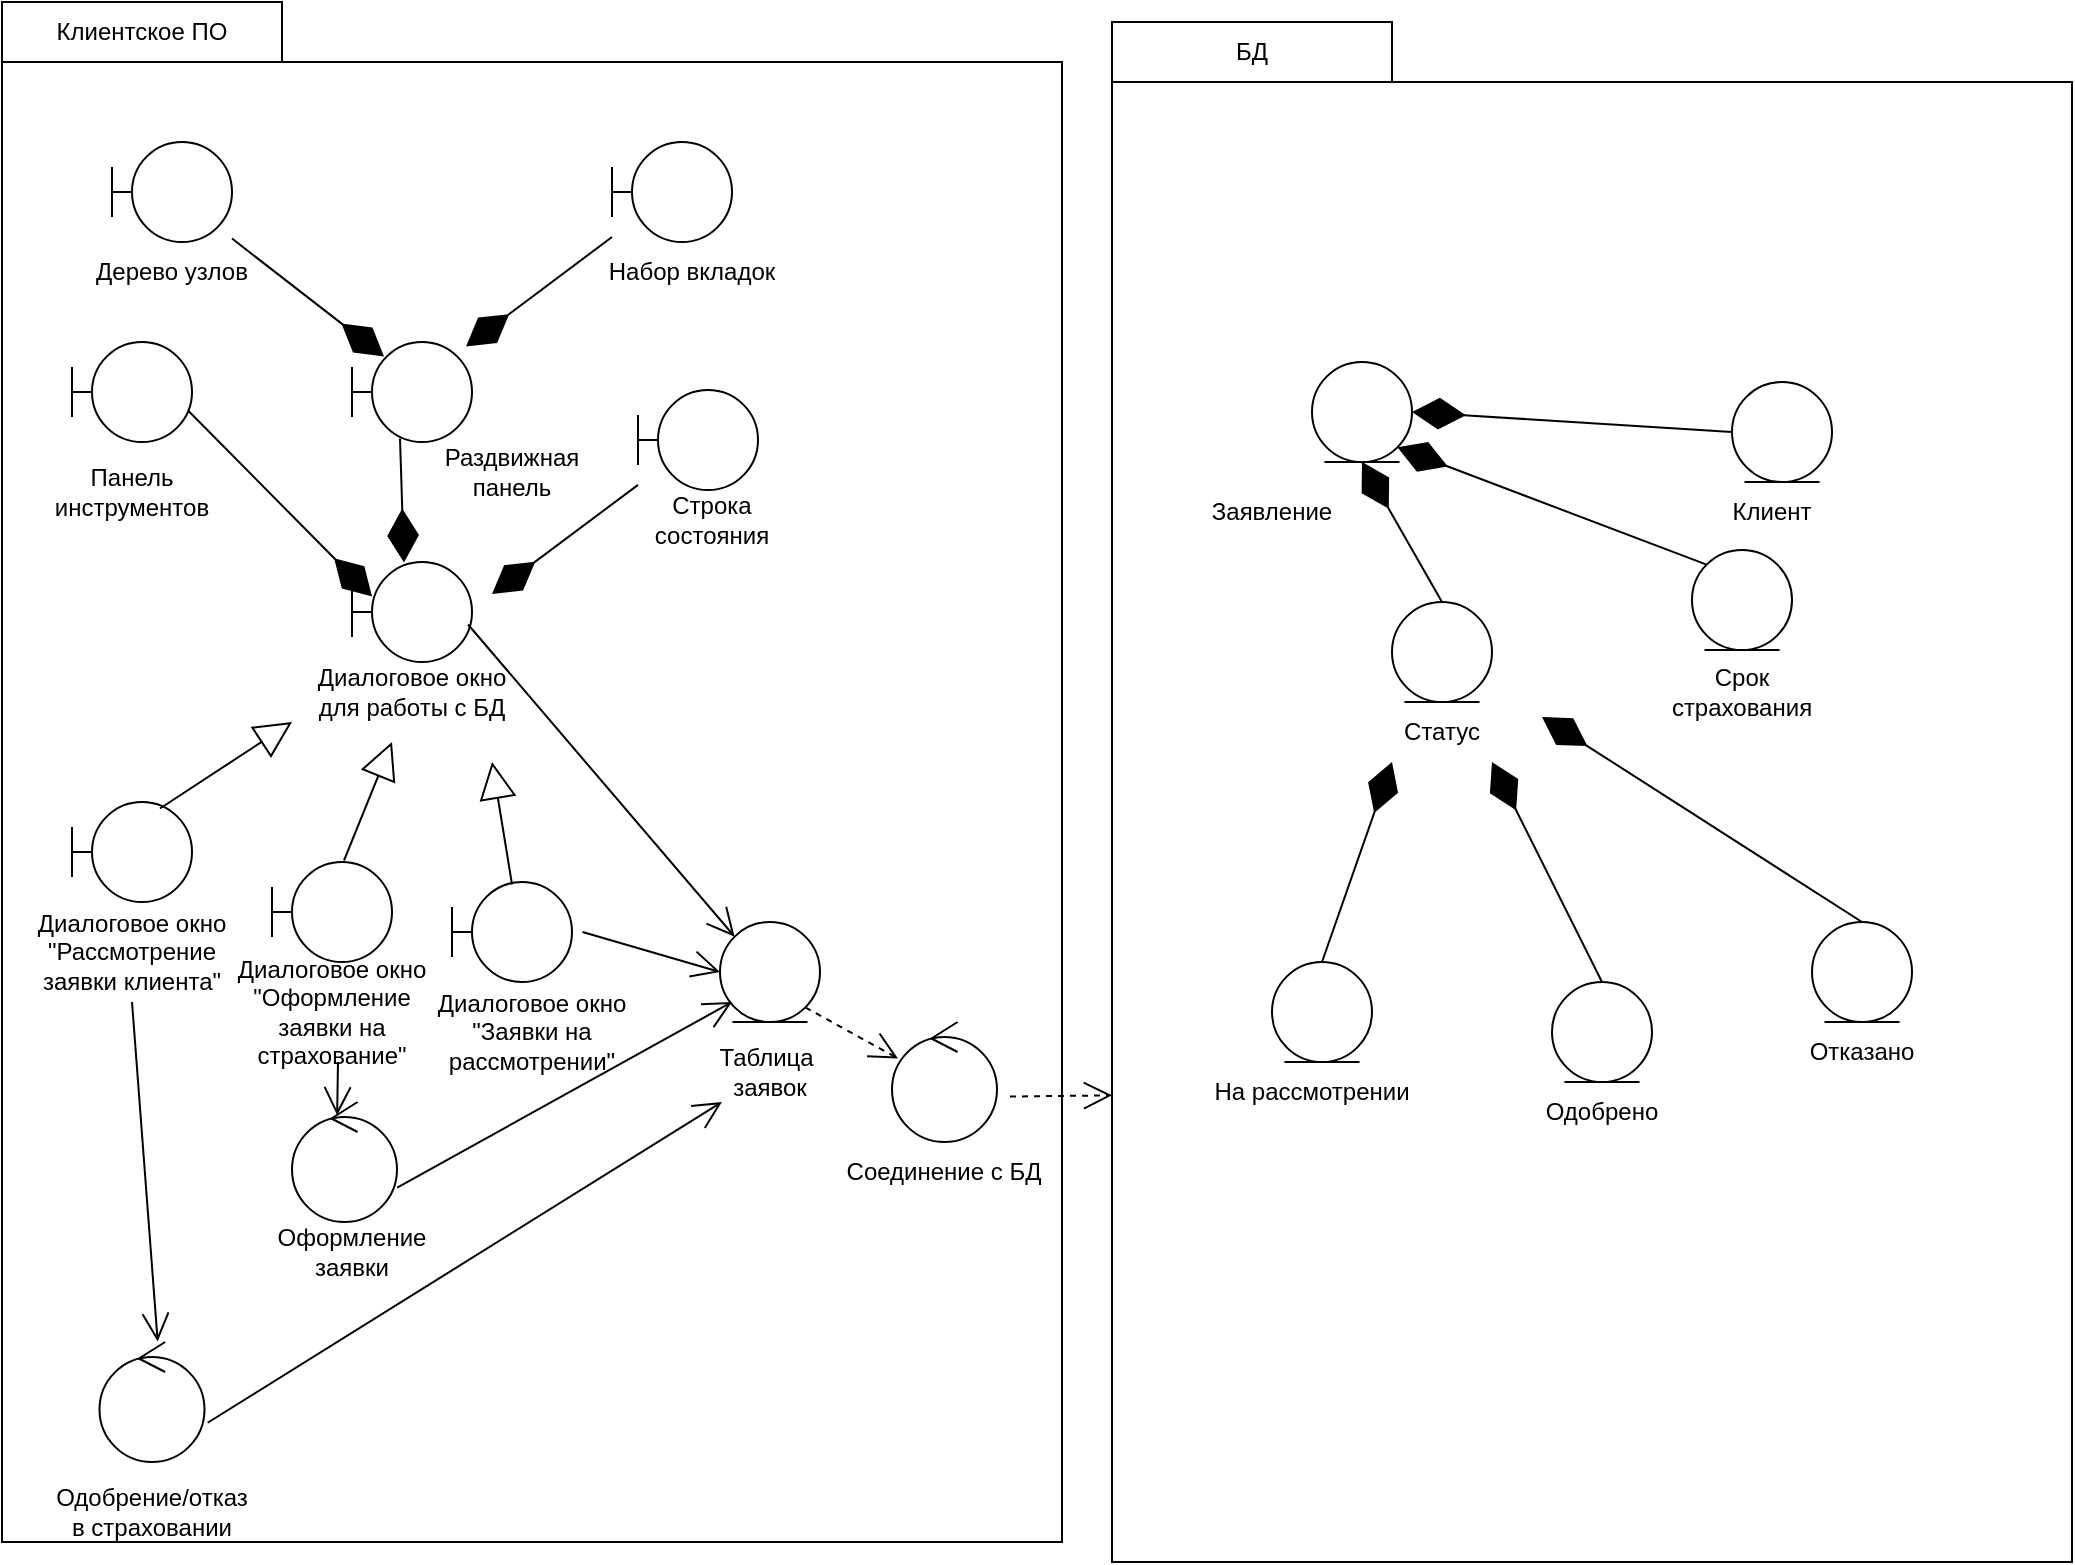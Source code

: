 <mxfile version="24.2.0" type="github">
  <diagram name="Страница — 1" id="zlLi8XrD5-9I-NyLzNtf">
    <mxGraphModel dx="2603" dy="1422" grid="1" gridSize="10" guides="1" tooltips="1" connect="1" arrows="1" fold="1" page="1" pageScale="1" pageWidth="827" pageHeight="1169" math="0" shadow="0">
      <root>
        <mxCell id="0" />
        <mxCell id="1" parent="0" />
        <mxCell id="gy-UCE-mrgrLnAQQv3fb-1" value="" style="shape=folder;fontStyle=1;spacingTop=10;tabWidth=140;tabHeight=30;tabPosition=left;html=1;whiteSpace=wrap;" parent="1" vertex="1">
          <mxGeometry x="55" y="390" width="530" height="770" as="geometry" />
        </mxCell>
        <mxCell id="gy-UCE-mrgrLnAQQv3fb-2" value="" style="shape=folder;fontStyle=1;spacingTop=10;tabWidth=140;tabHeight=30;tabPosition=left;html=1;whiteSpace=wrap;" parent="1" vertex="1">
          <mxGeometry x="610" y="400" width="480" height="770" as="geometry" />
        </mxCell>
        <mxCell id="gy-UCE-mrgrLnAQQv3fb-3" value="Клиентское ПО" style="text;html=1;align=center;verticalAlign=middle;whiteSpace=wrap;rounded=0;" parent="1" vertex="1">
          <mxGeometry x="55" y="390" width="140" height="30" as="geometry" />
        </mxCell>
        <mxCell id="gy-UCE-mrgrLnAQQv3fb-4" value="БД" style="text;html=1;align=center;verticalAlign=middle;whiteSpace=wrap;rounded=0;" parent="1" vertex="1">
          <mxGeometry x="610" y="400" width="140" height="30" as="geometry" />
        </mxCell>
        <mxCell id="mNuYGXmNyptSzsHBaEax-42" value="" style="shape=umlBoundary;whiteSpace=wrap;html=1;" vertex="1" parent="1">
          <mxGeometry x="110" y="460" width="60" height="50" as="geometry" />
        </mxCell>
        <mxCell id="mNuYGXmNyptSzsHBaEax-43" value="" style="endArrow=diamondThin;endFill=1;endSize=24;html=1;rounded=0;entryX=0.267;entryY=0.145;entryDx=0;entryDy=0;entryPerimeter=0;" edge="1" parent="1" source="mNuYGXmNyptSzsHBaEax-42" target="mNuYGXmNyptSzsHBaEax-44">
          <mxGeometry width="160" relative="1" as="geometry">
            <mxPoint x="240" y="610" as="sourcePoint" />
            <mxPoint x="240" y="560" as="targetPoint" />
          </mxGeometry>
        </mxCell>
        <mxCell id="mNuYGXmNyptSzsHBaEax-44" value="" style="shape=umlBoundary;whiteSpace=wrap;html=1;" vertex="1" parent="1">
          <mxGeometry x="230" y="560" width="60" height="50" as="geometry" />
        </mxCell>
        <mxCell id="mNuYGXmNyptSzsHBaEax-45" value="" style="shape=umlBoundary;whiteSpace=wrap;html=1;" vertex="1" parent="1">
          <mxGeometry x="360" y="460" width="60" height="50" as="geometry" />
        </mxCell>
        <mxCell id="mNuYGXmNyptSzsHBaEax-46" value="" style="shape=umlBoundary;whiteSpace=wrap;html=1;" vertex="1" parent="1">
          <mxGeometry x="90" y="560" width="60" height="50" as="geometry" />
        </mxCell>
        <mxCell id="mNuYGXmNyptSzsHBaEax-47" value="" style="shape=umlBoundary;whiteSpace=wrap;html=1;" vertex="1" parent="1">
          <mxGeometry x="230" y="670" width="60" height="50" as="geometry" />
        </mxCell>
        <mxCell id="mNuYGXmNyptSzsHBaEax-48" value="" style="shape=umlBoundary;whiteSpace=wrap;html=1;" vertex="1" parent="1">
          <mxGeometry x="90" y="790" width="60" height="50" as="geometry" />
        </mxCell>
        <mxCell id="mNuYGXmNyptSzsHBaEax-49" value="" style="shape=umlBoundary;whiteSpace=wrap;html=1;" vertex="1" parent="1">
          <mxGeometry x="190" y="820" width="60" height="50" as="geometry" />
        </mxCell>
        <mxCell id="mNuYGXmNyptSzsHBaEax-52" value="" style="endArrow=diamondThin;endFill=1;endSize=24;html=1;rounded=0;entryX=0.95;entryY=0.045;entryDx=0;entryDy=0;entryPerimeter=0;" edge="1" parent="1" source="mNuYGXmNyptSzsHBaEax-45" target="mNuYGXmNyptSzsHBaEax-44">
          <mxGeometry width="160" relative="1" as="geometry">
            <mxPoint x="180" y="518" as="sourcePoint" />
            <mxPoint x="256" y="577" as="targetPoint" />
          </mxGeometry>
        </mxCell>
        <mxCell id="mNuYGXmNyptSzsHBaEax-53" value="" style="endArrow=diamondThin;endFill=1;endSize=24;html=1;rounded=0;entryX=0.167;entryY=0.345;entryDx=0;entryDy=0;entryPerimeter=0;exitX=0.967;exitY=0.685;exitDx=0;exitDy=0;exitPerimeter=0;" edge="1" parent="1" source="mNuYGXmNyptSzsHBaEax-46" target="mNuYGXmNyptSzsHBaEax-47">
          <mxGeometry width="160" relative="1" as="geometry">
            <mxPoint x="370" y="518" as="sourcePoint" />
            <mxPoint x="297" y="572" as="targetPoint" />
          </mxGeometry>
        </mxCell>
        <mxCell id="mNuYGXmNyptSzsHBaEax-54" value="" style="endArrow=diamondThin;endFill=1;endSize=24;html=1;rounded=0;entryX=0.433;entryY=0.005;entryDx=0;entryDy=0;entryPerimeter=0;exitX=0.4;exitY=0.965;exitDx=0;exitDy=0;exitPerimeter=0;" edge="1" parent="1" source="mNuYGXmNyptSzsHBaEax-44" target="mNuYGXmNyptSzsHBaEax-47">
          <mxGeometry width="160" relative="1" as="geometry">
            <mxPoint x="260" y="630" as="sourcePoint" />
            <mxPoint x="250" y="697" as="targetPoint" />
          </mxGeometry>
        </mxCell>
        <mxCell id="mNuYGXmNyptSzsHBaEax-56" value="" style="endArrow=block;endSize=16;endFill=0;html=1;rounded=0;exitX=0.733;exitY=0.065;exitDx=0;exitDy=0;exitPerimeter=0;" edge="1" parent="1" source="mNuYGXmNyptSzsHBaEax-48">
          <mxGeometry width="160" relative="1" as="geometry">
            <mxPoint x="150" y="720" as="sourcePoint" />
            <mxPoint x="200" y="750" as="targetPoint" />
          </mxGeometry>
        </mxCell>
        <mxCell id="mNuYGXmNyptSzsHBaEax-57" value="" style="endArrow=block;endSize=16;endFill=0;html=1;rounded=0;exitX=0.6;exitY=-0.015;exitDx=0;exitDy=0;exitPerimeter=0;" edge="1" parent="1" source="mNuYGXmNyptSzsHBaEax-49">
          <mxGeometry width="160" relative="1" as="geometry">
            <mxPoint x="213.158" y="830" as="sourcePoint" />
            <mxPoint x="250" y="760" as="targetPoint" />
          </mxGeometry>
        </mxCell>
        <mxCell id="mNuYGXmNyptSzsHBaEax-58" value="" style="endArrow=open;endFill=1;endSize=12;html=1;rounded=0;exitX=0.967;exitY=0.625;exitDx=0;exitDy=0;exitPerimeter=0;entryX=0;entryY=0;entryDx=0;entryDy=0;" edge="1" parent="1" source="mNuYGXmNyptSzsHBaEax-47" target="mNuYGXmNyptSzsHBaEax-62">
          <mxGeometry width="160" relative="1" as="geometry">
            <mxPoint x="350" y="630" as="sourcePoint" />
            <mxPoint x="370" y="733.279" as="targetPoint" />
          </mxGeometry>
        </mxCell>
        <mxCell id="mNuYGXmNyptSzsHBaEax-59" value="" style="endArrow=open;endSize=12;dashed=1;html=1;rounded=0;exitX=1;exitY=1;exitDx=0;exitDy=0;entryX=0.057;entryY=0.304;entryDx=0;entryDy=0;entryPerimeter=0;" edge="1" parent="1" source="mNuYGXmNyptSzsHBaEax-62" target="mNuYGXmNyptSzsHBaEax-60">
          <mxGeometry width="160" relative="1" as="geometry">
            <mxPoint x="433" y="752.25" as="sourcePoint" />
            <mxPoint x="491" y="802.25" as="targetPoint" />
          </mxGeometry>
        </mxCell>
        <mxCell id="mNuYGXmNyptSzsHBaEax-60" value="" style="ellipse;shape=umlControl;whiteSpace=wrap;html=1;" vertex="1" parent="1">
          <mxGeometry x="500" y="900" width="52.5" height="60" as="geometry" />
        </mxCell>
        <mxCell id="mNuYGXmNyptSzsHBaEax-61" value="" style="endArrow=open;endSize=12;dashed=1;html=1;rounded=0;exitX=1.124;exitY=0.621;exitDx=0;exitDy=0;exitPerimeter=0;entryX=0;entryY=0.697;entryDx=0;entryDy=0;entryPerimeter=0;" edge="1" parent="1" source="mNuYGXmNyptSzsHBaEax-60" target="gy-UCE-mrgrLnAQQv3fb-2">
          <mxGeometry width="160" relative="1" as="geometry">
            <mxPoint x="443" y="762" as="sourcePoint" />
            <mxPoint x="501" y="812.25" as="targetPoint" />
          </mxGeometry>
        </mxCell>
        <mxCell id="mNuYGXmNyptSzsHBaEax-62" value="" style="ellipse;shape=umlEntity;whiteSpace=wrap;html=1;" vertex="1" parent="1">
          <mxGeometry x="414" y="850" width="50" height="50" as="geometry" />
        </mxCell>
        <mxCell id="mNuYGXmNyptSzsHBaEax-63" value="" style="shape=umlBoundary;whiteSpace=wrap;html=1;" vertex="1" parent="1">
          <mxGeometry x="280" y="830" width="60" height="50" as="geometry" />
        </mxCell>
        <mxCell id="mNuYGXmNyptSzsHBaEax-65" value="" style="endArrow=block;endSize=16;endFill=0;html=1;rounded=0;exitX=0.5;exitY=0.023;exitDx=0;exitDy=0;exitPerimeter=0;entryX=0.434;entryY=0.582;entryDx=0;entryDy=0;entryPerimeter=0;" edge="1" parent="1" source="mNuYGXmNyptSzsHBaEax-63">
          <mxGeometry width="160" relative="1" as="geometry">
            <mxPoint x="317.98" y="849.16" as="sourcePoint" />
            <mxPoint x="300" y="770.0" as="targetPoint" />
          </mxGeometry>
        </mxCell>
        <mxCell id="mNuYGXmNyptSzsHBaEax-67" value="" style="ellipse;shape=umlControl;whiteSpace=wrap;html=1;" vertex="1" parent="1">
          <mxGeometry x="200" y="940" width="52.5" height="60" as="geometry" />
        </mxCell>
        <mxCell id="mNuYGXmNyptSzsHBaEax-68" value="" style="ellipse;shape=umlControl;whiteSpace=wrap;html=1;" vertex="1" parent="1">
          <mxGeometry x="103.75" y="1060" width="52.5" height="60" as="geometry" />
        </mxCell>
        <mxCell id="mNuYGXmNyptSzsHBaEax-69" value="" style="endArrow=open;endFill=1;endSize=12;html=1;rounded=0;entryX=0.43;entryY=0.111;entryDx=0;entryDy=0;entryPerimeter=0;" edge="1" parent="1" target="mNuYGXmNyptSzsHBaEax-67">
          <mxGeometry width="160" relative="1" as="geometry">
            <mxPoint x="223" y="920" as="sourcePoint" />
            <mxPoint x="380" y="743.279" as="targetPoint" />
          </mxGeometry>
        </mxCell>
        <mxCell id="mNuYGXmNyptSzsHBaEax-70" value="" style="endArrow=open;endFill=1;endSize=12;html=1;rounded=0;entryX=0.554;entryY=-0.005;entryDx=0;entryDy=0;entryPerimeter=0;" edge="1" parent="1" target="mNuYGXmNyptSzsHBaEax-68">
          <mxGeometry width="160" relative="1" as="geometry">
            <mxPoint x="120" y="890" as="sourcePoint" />
            <mxPoint x="233" y="987" as="targetPoint" />
          </mxGeometry>
        </mxCell>
        <mxCell id="mNuYGXmNyptSzsHBaEax-71" value="" style="endArrow=open;endFill=1;endSize=12;html=1;rounded=0;exitX=1.088;exitY=0.5;exitDx=0;exitDy=0;exitPerimeter=0;entryX=0;entryY=0.5;entryDx=0;entryDy=0;" edge="1" parent="1" source="mNuYGXmNyptSzsHBaEax-63" target="mNuYGXmNyptSzsHBaEax-62">
          <mxGeometry width="160" relative="1" as="geometry">
            <mxPoint x="298" y="711" as="sourcePoint" />
            <mxPoint x="431" y="867" as="targetPoint" />
          </mxGeometry>
        </mxCell>
        <mxCell id="mNuYGXmNyptSzsHBaEax-72" value="" style="endArrow=open;endFill=1;endSize=12;html=1;rounded=0;exitX=1.002;exitY=0.713;exitDx=0;exitDy=0;exitPerimeter=0;" edge="1" parent="1" source="mNuYGXmNyptSzsHBaEax-67">
          <mxGeometry width="160" relative="1" as="geometry">
            <mxPoint x="365" y="885" as="sourcePoint" />
            <mxPoint x="420" y="890" as="targetPoint" />
          </mxGeometry>
        </mxCell>
        <mxCell id="mNuYGXmNyptSzsHBaEax-73" value="" style="endArrow=open;endFill=1;endSize=12;html=1;rounded=0;exitX=1.03;exitY=0.673;exitDx=0;exitDy=0;exitPerimeter=0;" edge="1" parent="1" source="mNuYGXmNyptSzsHBaEax-68" target="mNuYGXmNyptSzsHBaEax-76">
          <mxGeometry width="160" relative="1" as="geometry">
            <mxPoint x="263" y="993" as="sourcePoint" />
            <mxPoint x="400" y="920" as="targetPoint" />
          </mxGeometry>
        </mxCell>
        <mxCell id="mNuYGXmNyptSzsHBaEax-74" value="Соединение с БД" style="text;html=1;align=center;verticalAlign=middle;whiteSpace=wrap;rounded=0;" vertex="1" parent="1">
          <mxGeometry x="476.25" y="960" width="100" height="30" as="geometry" />
        </mxCell>
        <mxCell id="mNuYGXmNyptSzsHBaEax-76" value="Таблица&amp;nbsp;&lt;div&gt;заявок&lt;/div&gt;" style="text;html=1;align=center;verticalAlign=middle;whiteSpace=wrap;rounded=0;" vertex="1" parent="1">
          <mxGeometry x="389" y="910" width="100" height="30" as="geometry" />
        </mxCell>
        <mxCell id="mNuYGXmNyptSzsHBaEax-77" value="Диалоговое окно &quot;Заявки на рассмотрении&quot;" style="text;html=1;align=center;verticalAlign=middle;whiteSpace=wrap;rounded=0;" vertex="1" parent="1">
          <mxGeometry x="270" y="890" width="100" height="30" as="geometry" />
        </mxCell>
        <mxCell id="mNuYGXmNyptSzsHBaEax-78" value="Оформление заявки" style="text;html=1;align=center;verticalAlign=middle;whiteSpace=wrap;rounded=0;" vertex="1" parent="1">
          <mxGeometry x="180" y="1000" width="100" height="30" as="geometry" />
        </mxCell>
        <mxCell id="mNuYGXmNyptSzsHBaEax-79" value="Одобрение/отказ в страховании" style="text;html=1;align=center;verticalAlign=middle;whiteSpace=wrap;rounded=0;" vertex="1" parent="1">
          <mxGeometry x="80" y="1130" width="100" height="30" as="geometry" />
        </mxCell>
        <mxCell id="mNuYGXmNyptSzsHBaEax-80" value="Диалоговое окно &quot;Оформление заявки на страхование&quot;" style="text;html=1;align=center;verticalAlign=middle;whiteSpace=wrap;rounded=0;" vertex="1" parent="1">
          <mxGeometry x="170" y="880" width="100" height="30" as="geometry" />
        </mxCell>
        <mxCell id="mNuYGXmNyptSzsHBaEax-81" value="Диалоговое окно &quot;Рассмотрение заявки клиента&quot;" style="text;html=1;align=center;verticalAlign=middle;whiteSpace=wrap;rounded=0;" vertex="1" parent="1">
          <mxGeometry x="70" y="850" width="100" height="30" as="geometry" />
        </mxCell>
        <mxCell id="mNuYGXmNyptSzsHBaEax-82" value="Диалоговое окно для работы с БД" style="text;html=1;align=center;verticalAlign=middle;whiteSpace=wrap;rounded=0;" vertex="1" parent="1">
          <mxGeometry x="210" y="720" width="100" height="30" as="geometry" />
        </mxCell>
        <mxCell id="mNuYGXmNyptSzsHBaEax-83" style="edgeStyle=orthogonalEdgeStyle;rounded=0;orthogonalLoop=1;jettySize=auto;html=1;exitX=0.5;exitY=1;exitDx=0;exitDy=0;" edge="1" parent="1" source="mNuYGXmNyptSzsHBaEax-82" target="mNuYGXmNyptSzsHBaEax-82">
          <mxGeometry relative="1" as="geometry" />
        </mxCell>
        <mxCell id="mNuYGXmNyptSzsHBaEax-84" value="Панель инструментов" style="text;html=1;align=center;verticalAlign=middle;whiteSpace=wrap;rounded=0;" vertex="1" parent="1">
          <mxGeometry x="70" y="620" width="100" height="30" as="geometry" />
        </mxCell>
        <mxCell id="mNuYGXmNyptSzsHBaEax-85" value="Раздвижная панель" style="text;html=1;align=center;verticalAlign=middle;whiteSpace=wrap;rounded=0;" vertex="1" parent="1">
          <mxGeometry x="260" y="610" width="100" height="30" as="geometry" />
        </mxCell>
        <mxCell id="mNuYGXmNyptSzsHBaEax-86" value="" style="shape=umlBoundary;whiteSpace=wrap;html=1;" vertex="1" parent="1">
          <mxGeometry x="373" y="584" width="60" height="50" as="geometry" />
        </mxCell>
        <mxCell id="mNuYGXmNyptSzsHBaEax-87" value="" style="endArrow=diamondThin;endFill=1;endSize=24;html=1;rounded=0;entryX=0.95;entryY=0.045;entryDx=0;entryDy=0;entryPerimeter=0;" edge="1" parent="1" source="mNuYGXmNyptSzsHBaEax-86">
          <mxGeometry width="160" relative="1" as="geometry">
            <mxPoint x="193" y="642" as="sourcePoint" />
            <mxPoint x="300" y="686" as="targetPoint" />
          </mxGeometry>
        </mxCell>
        <mxCell id="mNuYGXmNyptSzsHBaEax-88" value="Строка состояния" style="text;html=1;align=center;verticalAlign=middle;whiteSpace=wrap;rounded=0;" vertex="1" parent="1">
          <mxGeometry x="360" y="634" width="100" height="30" as="geometry" />
        </mxCell>
        <mxCell id="mNuYGXmNyptSzsHBaEax-89" value="Набор вкладок" style="text;html=1;align=center;verticalAlign=middle;whiteSpace=wrap;rounded=0;" vertex="1" parent="1">
          <mxGeometry x="350" y="510" width="100" height="30" as="geometry" />
        </mxCell>
        <mxCell id="mNuYGXmNyptSzsHBaEax-90" value="Дерево узлов" style="text;html=1;align=center;verticalAlign=middle;whiteSpace=wrap;rounded=0;" vertex="1" parent="1">
          <mxGeometry x="90" y="510" width="100" height="30" as="geometry" />
        </mxCell>
        <mxCell id="mNuYGXmNyptSzsHBaEax-92" value="" style="ellipse;shape=umlEntity;whiteSpace=wrap;html=1;" vertex="1" parent="1">
          <mxGeometry x="710" y="570" width="50" height="50" as="geometry" />
        </mxCell>
        <mxCell id="mNuYGXmNyptSzsHBaEax-93" value="" style="ellipse;shape=umlEntity;whiteSpace=wrap;html=1;" vertex="1" parent="1">
          <mxGeometry x="920" y="580" width="50" height="50" as="geometry" />
        </mxCell>
        <mxCell id="mNuYGXmNyptSzsHBaEax-94" value="" style="ellipse;shape=umlEntity;whiteSpace=wrap;html=1;" vertex="1" parent="1">
          <mxGeometry x="900" y="664" width="50" height="50" as="geometry" />
        </mxCell>
        <mxCell id="mNuYGXmNyptSzsHBaEax-95" value="" style="ellipse;shape=umlEntity;whiteSpace=wrap;html=1;" vertex="1" parent="1">
          <mxGeometry x="750" y="690" width="50" height="50" as="geometry" />
        </mxCell>
        <mxCell id="mNuYGXmNyptSzsHBaEax-96" value="" style="ellipse;shape=umlEntity;whiteSpace=wrap;html=1;" vertex="1" parent="1">
          <mxGeometry x="690" y="870" width="50" height="50" as="geometry" />
        </mxCell>
        <mxCell id="mNuYGXmNyptSzsHBaEax-97" value="" style="ellipse;shape=umlEntity;whiteSpace=wrap;html=1;" vertex="1" parent="1">
          <mxGeometry x="830" y="880" width="50" height="50" as="geometry" />
        </mxCell>
        <mxCell id="mNuYGXmNyptSzsHBaEax-98" value="" style="ellipse;shape=umlEntity;whiteSpace=wrap;html=1;" vertex="1" parent="1">
          <mxGeometry x="960" y="850" width="50" height="50" as="geometry" />
        </mxCell>
        <mxCell id="mNuYGXmNyptSzsHBaEax-100" value="" style="endArrow=diamondThin;endFill=1;endSize=24;html=1;rounded=0;exitX=0.5;exitY=0;exitDx=0;exitDy=0;entryX=0.25;entryY=1;entryDx=0;entryDy=0;" edge="1" parent="1" source="mNuYGXmNyptSzsHBaEax-96" target="mNuYGXmNyptSzsHBaEax-109">
          <mxGeometry width="160" relative="1" as="geometry">
            <mxPoint x="820" y="800" as="sourcePoint" />
            <mxPoint x="980" y="800" as="targetPoint" />
          </mxGeometry>
        </mxCell>
        <mxCell id="mNuYGXmNyptSzsHBaEax-101" value="" style="endArrow=diamondThin;endFill=1;endSize=24;html=1;rounded=0;exitX=0.5;exitY=0;exitDx=0;exitDy=0;entryX=0.75;entryY=1;entryDx=0;entryDy=0;" edge="1" parent="1" source="mNuYGXmNyptSzsHBaEax-97" target="mNuYGXmNyptSzsHBaEax-109">
          <mxGeometry width="160" relative="1" as="geometry">
            <mxPoint x="725" y="880" as="sourcePoint" />
            <mxPoint x="780" y="730" as="targetPoint" />
          </mxGeometry>
        </mxCell>
        <mxCell id="mNuYGXmNyptSzsHBaEax-102" value="" style="endArrow=diamondThin;endFill=1;endSize=24;html=1;rounded=0;exitX=0.5;exitY=0;exitDx=0;exitDy=0;entryX=1;entryY=0.25;entryDx=0;entryDy=0;" edge="1" parent="1" source="mNuYGXmNyptSzsHBaEax-98" target="mNuYGXmNyptSzsHBaEax-109">
          <mxGeometry width="160" relative="1" as="geometry">
            <mxPoint x="865" y="890" as="sourcePoint" />
            <mxPoint x="802" y="755" as="targetPoint" />
          </mxGeometry>
        </mxCell>
        <mxCell id="mNuYGXmNyptSzsHBaEax-103" value="" style="endArrow=diamondThin;endFill=1;endSize=24;html=1;rounded=0;exitX=0.5;exitY=0;exitDx=0;exitDy=0;entryX=0.5;entryY=1;entryDx=0;entryDy=0;" edge="1" parent="1" source="mNuYGXmNyptSzsHBaEax-95" target="mNuYGXmNyptSzsHBaEax-92">
          <mxGeometry width="160" relative="1" as="geometry">
            <mxPoint x="995" y="860" as="sourcePoint" />
            <mxPoint x="810" y="725" as="targetPoint" />
          </mxGeometry>
        </mxCell>
        <mxCell id="mNuYGXmNyptSzsHBaEax-104" value="" style="endArrow=diamondThin;endFill=1;endSize=24;html=1;rounded=0;exitX=0;exitY=0;exitDx=0;exitDy=0;entryX=1;entryY=1;entryDx=0;entryDy=0;" edge="1" parent="1" source="mNuYGXmNyptSzsHBaEax-94" target="mNuYGXmNyptSzsHBaEax-92">
          <mxGeometry width="160" relative="1" as="geometry">
            <mxPoint x="785" y="700" as="sourcePoint" />
            <mxPoint x="745" y="630" as="targetPoint" />
          </mxGeometry>
        </mxCell>
        <mxCell id="mNuYGXmNyptSzsHBaEax-105" value="" style="endArrow=diamondThin;endFill=1;endSize=24;html=1;rounded=0;exitX=0;exitY=0.5;exitDx=0;exitDy=0;entryX=1;entryY=0.5;entryDx=0;entryDy=0;" edge="1" parent="1" source="mNuYGXmNyptSzsHBaEax-93" target="mNuYGXmNyptSzsHBaEax-92">
          <mxGeometry width="160" relative="1" as="geometry">
            <mxPoint x="917" y="681" as="sourcePoint" />
            <mxPoint x="763" y="623" as="targetPoint" />
          </mxGeometry>
        </mxCell>
        <mxCell id="mNuYGXmNyptSzsHBaEax-106" value="Заявление" style="text;html=1;align=center;verticalAlign=middle;whiteSpace=wrap;rounded=0;" vertex="1" parent="1">
          <mxGeometry x="640" y="630" width="100" height="30" as="geometry" />
        </mxCell>
        <mxCell id="mNuYGXmNyptSzsHBaEax-107" value="Клиент" style="text;html=1;align=center;verticalAlign=middle;whiteSpace=wrap;rounded=0;" vertex="1" parent="1">
          <mxGeometry x="890" y="630" width="100" height="30" as="geometry" />
        </mxCell>
        <mxCell id="mNuYGXmNyptSzsHBaEax-108" value="Срок страхования" style="text;html=1;align=center;verticalAlign=middle;whiteSpace=wrap;rounded=0;" vertex="1" parent="1">
          <mxGeometry x="875" y="720" width="100" height="30" as="geometry" />
        </mxCell>
        <mxCell id="mNuYGXmNyptSzsHBaEax-109" value="Статус" style="text;html=1;align=center;verticalAlign=middle;whiteSpace=wrap;rounded=0;" vertex="1" parent="1">
          <mxGeometry x="725" y="740" width="100" height="30" as="geometry" />
        </mxCell>
        <mxCell id="mNuYGXmNyptSzsHBaEax-110" value="На рассмотрении" style="text;html=1;align=center;verticalAlign=middle;whiteSpace=wrap;rounded=0;" vertex="1" parent="1">
          <mxGeometry x="660" y="920" width="100" height="30" as="geometry" />
        </mxCell>
        <mxCell id="mNuYGXmNyptSzsHBaEax-111" value="Одобрено" style="text;html=1;align=center;verticalAlign=middle;whiteSpace=wrap;rounded=0;" vertex="1" parent="1">
          <mxGeometry x="805" y="930" width="100" height="30" as="geometry" />
        </mxCell>
        <mxCell id="mNuYGXmNyptSzsHBaEax-112" value="Отказано" style="text;html=1;align=center;verticalAlign=middle;whiteSpace=wrap;rounded=0;" vertex="1" parent="1">
          <mxGeometry x="935" y="900" width="100" height="30" as="geometry" />
        </mxCell>
      </root>
    </mxGraphModel>
  </diagram>
</mxfile>
